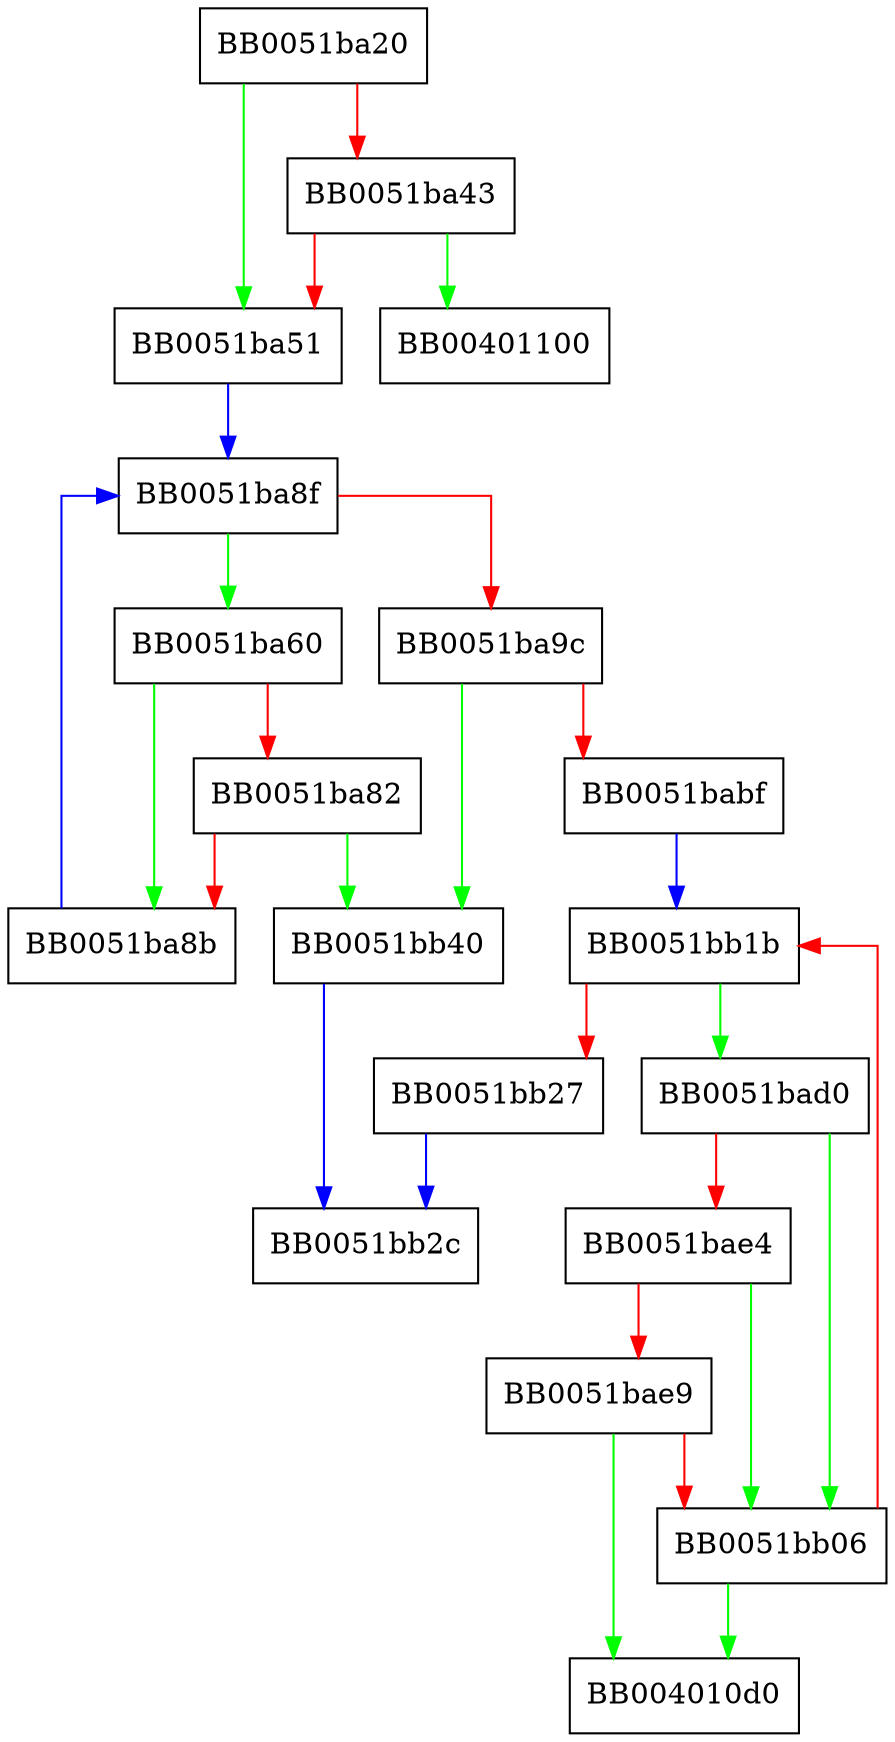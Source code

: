 digraph ossl_sk_ASN1_UTF8STRING2text {
  node [shape="box"];
  graph [splines=ortho];
  BB0051ba20 -> BB0051ba51 [color="green"];
  BB0051ba20 -> BB0051ba43 [color="red"];
  BB0051ba43 -> BB00401100 [color="green"];
  BB0051ba43 -> BB0051ba51 [color="red"];
  BB0051ba51 -> BB0051ba8f [color="blue"];
  BB0051ba60 -> BB0051ba8b [color="green"];
  BB0051ba60 -> BB0051ba82 [color="red"];
  BB0051ba82 -> BB0051bb40 [color="green"];
  BB0051ba82 -> BB0051ba8b [color="red"];
  BB0051ba8b -> BB0051ba8f [color="blue"];
  BB0051ba8f -> BB0051ba60 [color="green"];
  BB0051ba8f -> BB0051ba9c [color="red"];
  BB0051ba9c -> BB0051bb40 [color="green"];
  BB0051ba9c -> BB0051babf [color="red"];
  BB0051babf -> BB0051bb1b [color="blue"];
  BB0051bad0 -> BB0051bb06 [color="green"];
  BB0051bad0 -> BB0051bae4 [color="red"];
  BB0051bae4 -> BB0051bb06 [color="green"];
  BB0051bae4 -> BB0051bae9 [color="red"];
  BB0051bae9 -> BB004010d0 [color="green"];
  BB0051bae9 -> BB0051bb06 [color="red"];
  BB0051bb06 -> BB004010d0 [color="green"];
  BB0051bb06 -> BB0051bb1b [color="red"];
  BB0051bb1b -> BB0051bad0 [color="green"];
  BB0051bb1b -> BB0051bb27 [color="red"];
  BB0051bb27 -> BB0051bb2c [color="blue"];
  BB0051bb40 -> BB0051bb2c [color="blue"];
}